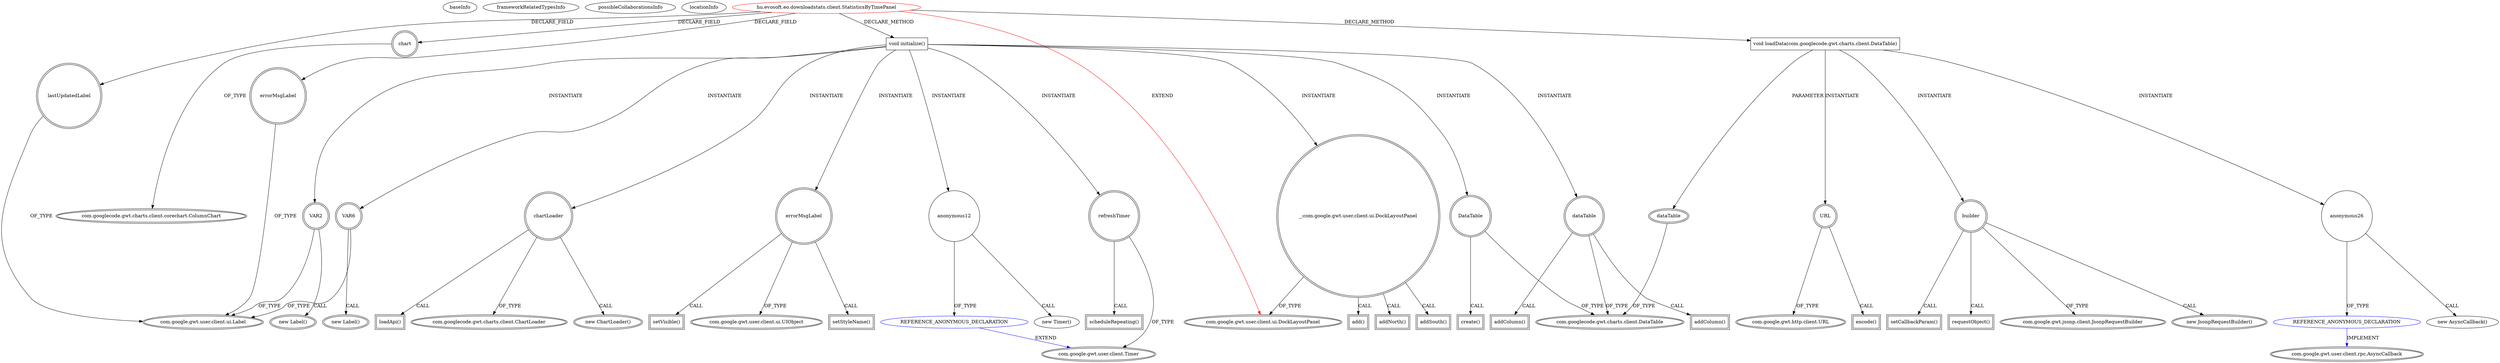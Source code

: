digraph {
baseInfo[graphId=3353,category="extension_graph",isAnonymous=false,possibleRelation=true]
frameworkRelatedTypesInfo[0="com.google.gwt.user.client.ui.DockLayoutPanel"]
possibleCollaborationsInfo[0="3353~CLIENT_METHOD_DECLARATION-INSTANTIATION-~com.google.gwt.user.client.ui.DockLayoutPanel ~com.google.gwt.user.client.Timer ~false~true",1="3353~CLIENT_METHOD_DECLARATION-INSTANTIATION-~com.google.gwt.user.client.ui.DockLayoutPanel ~com.google.gwt.user.client.rpc.AsyncCallback ~false~true"]
locationInfo[projectName="karandit-gwt-sandbox",filePath="/karandit-gwt-sandbox/gwt-sandbox-master/src/hu/evosoft/eo/downloadstats/client/StatisticsByTimePanel.java",contextSignature="StatisticsByTimePanel",graphId="3353"]
0[label="hu.evosoft.eo.downloadstats.client.StatisticsByTimePanel",vertexType="ROOT_CLIENT_CLASS_DECLARATION",isFrameworkType=false,color=red]
1[label="com.google.gwt.user.client.ui.DockLayoutPanel",vertexType="FRAMEWORK_CLASS_TYPE",isFrameworkType=true,peripheries=2]
2[label="chart",vertexType="FIELD_DECLARATION",isFrameworkType=true,peripheries=2,shape=circle]
3[label="com.googlecode.gwt.charts.client.corechart.ColumnChart",vertexType="FRAMEWORK_CLASS_TYPE",isFrameworkType=true,peripheries=2]
4[label="errorMsgLabel",vertexType="FIELD_DECLARATION",isFrameworkType=true,peripheries=2,shape=circle]
5[label="com.google.gwt.user.client.ui.Label",vertexType="FRAMEWORK_CLASS_TYPE",isFrameworkType=true,peripheries=2]
6[label="lastUpdatedLabel",vertexType="FIELD_DECLARATION",isFrameworkType=true,peripheries=2,shape=circle]
8[label="void initialize()",vertexType="CLIENT_METHOD_DECLARATION",isFrameworkType=false,shape=box]
10[label="chartLoader",vertexType="VARIABLE_EXPRESION",isFrameworkType=true,peripheries=2,shape=circle]
11[label="com.googlecode.gwt.charts.client.ChartLoader",vertexType="FRAMEWORK_CLASS_TYPE",isFrameworkType=true,peripheries=2]
9[label="new ChartLoader()",vertexType="CONSTRUCTOR_CALL",isFrameworkType=true,peripheries=2]
13[label="loadApi()",vertexType="INSIDE_CALL",isFrameworkType=true,peripheries=2,shape=box]
15[label="VAR2",vertexType="VARIABLE_EXPRESION",isFrameworkType=true,peripheries=2,shape=circle]
14[label="new Label()",vertexType="CONSTRUCTOR_CALL",isFrameworkType=true,peripheries=2]
17[label="errorMsgLabel",vertexType="VARIABLE_EXPRESION",isFrameworkType=true,peripheries=2,shape=circle]
19[label="com.google.gwt.user.client.ui.UIObject",vertexType="FRAMEWORK_CLASS_TYPE",isFrameworkType=true,peripheries=2]
18[label="setStyleName()",vertexType="INSIDE_CALL",isFrameworkType=true,peripheries=2,shape=box]
21[label="setVisible()",vertexType="INSIDE_CALL",isFrameworkType=true,peripheries=2,shape=box]
22[label="_:com.google.gwt.user.client.ui.DockLayoutPanel",vertexType="VARIABLE_EXPRESION",isFrameworkType=true,peripheries=2,shape=circle]
23[label="addNorth()",vertexType="INSIDE_CALL",isFrameworkType=true,peripheries=2,shape=box]
26[label="VAR6",vertexType="VARIABLE_EXPRESION",isFrameworkType=true,peripheries=2,shape=circle]
25[label="new Label()",vertexType="CONSTRUCTOR_CALL",isFrameworkType=true,peripheries=2]
29[label="addSouth()",vertexType="INSIDE_CALL",isFrameworkType=true,peripheries=2,shape=box]
31[label="add()",vertexType="INSIDE_CALL",isFrameworkType=true,peripheries=2,shape=box]
32[label="DataTable",vertexType="VARIABLE_EXPRESION",isFrameworkType=true,peripheries=2,shape=circle]
34[label="com.googlecode.gwt.charts.client.DataTable",vertexType="FRAMEWORK_CLASS_TYPE",isFrameworkType=true,peripheries=2]
33[label="create()",vertexType="INSIDE_CALL",isFrameworkType=true,peripheries=2,shape=box]
35[label="dataTable",vertexType="VARIABLE_EXPRESION",isFrameworkType=true,peripheries=2,shape=circle]
36[label="addColumn()",vertexType="INSIDE_CALL",isFrameworkType=true,peripheries=2,shape=box]
39[label="addColumn()",vertexType="INSIDE_CALL",isFrameworkType=true,peripheries=2,shape=box]
41[label="anonymous12",vertexType="VARIABLE_EXPRESION",isFrameworkType=false,shape=circle]
42[label="REFERENCE_ANONYMOUS_DECLARATION",vertexType="REFERENCE_ANONYMOUS_DECLARATION",isFrameworkType=false,color=blue]
43[label="com.google.gwt.user.client.Timer",vertexType="FRAMEWORK_CLASS_TYPE",isFrameworkType=true,peripheries=2]
40[label="new Timer()",vertexType="CONSTRUCTOR_CALL",isFrameworkType=false]
44[label="refreshTimer",vertexType="VARIABLE_EXPRESION",isFrameworkType=true,peripheries=2,shape=circle]
45[label="scheduleRepeating()",vertexType="INSIDE_CALL",isFrameworkType=true,peripheries=2,shape=box]
74[label="void loadData(com.googlecode.gwt.charts.client.DataTable)",vertexType="CLIENT_METHOD_DECLARATION",isFrameworkType=false,shape=box]
75[label="dataTable",vertexType="PARAMETER_DECLARATION",isFrameworkType=true,peripheries=2]
77[label="URL",vertexType="VARIABLE_EXPRESION",isFrameworkType=true,peripheries=2,shape=circle]
79[label="com.google.gwt.http.client.URL",vertexType="FRAMEWORK_CLASS_TYPE",isFrameworkType=true,peripheries=2]
78[label="encode()",vertexType="INSIDE_CALL",isFrameworkType=true,peripheries=2,shape=box]
81[label="builder",vertexType="VARIABLE_EXPRESION",isFrameworkType=true,peripheries=2,shape=circle]
82[label="com.google.gwt.jsonp.client.JsonpRequestBuilder",vertexType="FRAMEWORK_CLASS_TYPE",isFrameworkType=true,peripheries=2]
80[label="new JsonpRequestBuilder()",vertexType="CONSTRUCTOR_CALL",isFrameworkType=true,peripheries=2]
84[label="setCallbackParam()",vertexType="INSIDE_CALL",isFrameworkType=true,peripheries=2,shape=box]
86[label="requestObject()",vertexType="INSIDE_CALL",isFrameworkType=true,peripheries=2,shape=box]
88[label="anonymous26",vertexType="VARIABLE_EXPRESION",isFrameworkType=false,shape=circle]
89[label="REFERENCE_ANONYMOUS_DECLARATION",vertexType="REFERENCE_ANONYMOUS_DECLARATION",isFrameworkType=false,color=blue]
90[label="com.google.gwt.user.client.rpc.AsyncCallback",vertexType="FRAMEWORK_INTERFACE_TYPE",isFrameworkType=true,peripheries=2]
87[label="new AsyncCallback()",vertexType="CONSTRUCTOR_CALL",isFrameworkType=false]
0->1[label="EXTEND",color=red]
0->2[label="DECLARE_FIELD"]
2->3[label="OF_TYPE"]
0->4[label="DECLARE_FIELD"]
4->5[label="OF_TYPE"]
0->6[label="DECLARE_FIELD"]
6->5[label="OF_TYPE"]
0->8[label="DECLARE_METHOD"]
8->10[label="INSTANTIATE"]
10->11[label="OF_TYPE"]
10->9[label="CALL"]
10->13[label="CALL"]
8->15[label="INSTANTIATE"]
15->5[label="OF_TYPE"]
15->14[label="CALL"]
8->17[label="INSTANTIATE"]
17->19[label="OF_TYPE"]
17->18[label="CALL"]
17->21[label="CALL"]
8->22[label="INSTANTIATE"]
22->1[label="OF_TYPE"]
22->23[label="CALL"]
8->26[label="INSTANTIATE"]
26->5[label="OF_TYPE"]
26->25[label="CALL"]
22->29[label="CALL"]
22->31[label="CALL"]
8->32[label="INSTANTIATE"]
32->34[label="OF_TYPE"]
32->33[label="CALL"]
8->35[label="INSTANTIATE"]
35->34[label="OF_TYPE"]
35->36[label="CALL"]
35->39[label="CALL"]
8->41[label="INSTANTIATE"]
42->43[label="EXTEND",color=blue]
41->42[label="OF_TYPE"]
41->40[label="CALL"]
8->44[label="INSTANTIATE"]
44->43[label="OF_TYPE"]
44->45[label="CALL"]
0->74[label="DECLARE_METHOD"]
75->34[label="OF_TYPE"]
74->75[label="PARAMETER"]
74->77[label="INSTANTIATE"]
77->79[label="OF_TYPE"]
77->78[label="CALL"]
74->81[label="INSTANTIATE"]
81->82[label="OF_TYPE"]
81->80[label="CALL"]
81->84[label="CALL"]
81->86[label="CALL"]
74->88[label="INSTANTIATE"]
89->90[label="IMPLEMENT",color=blue]
88->89[label="OF_TYPE"]
88->87[label="CALL"]
}

